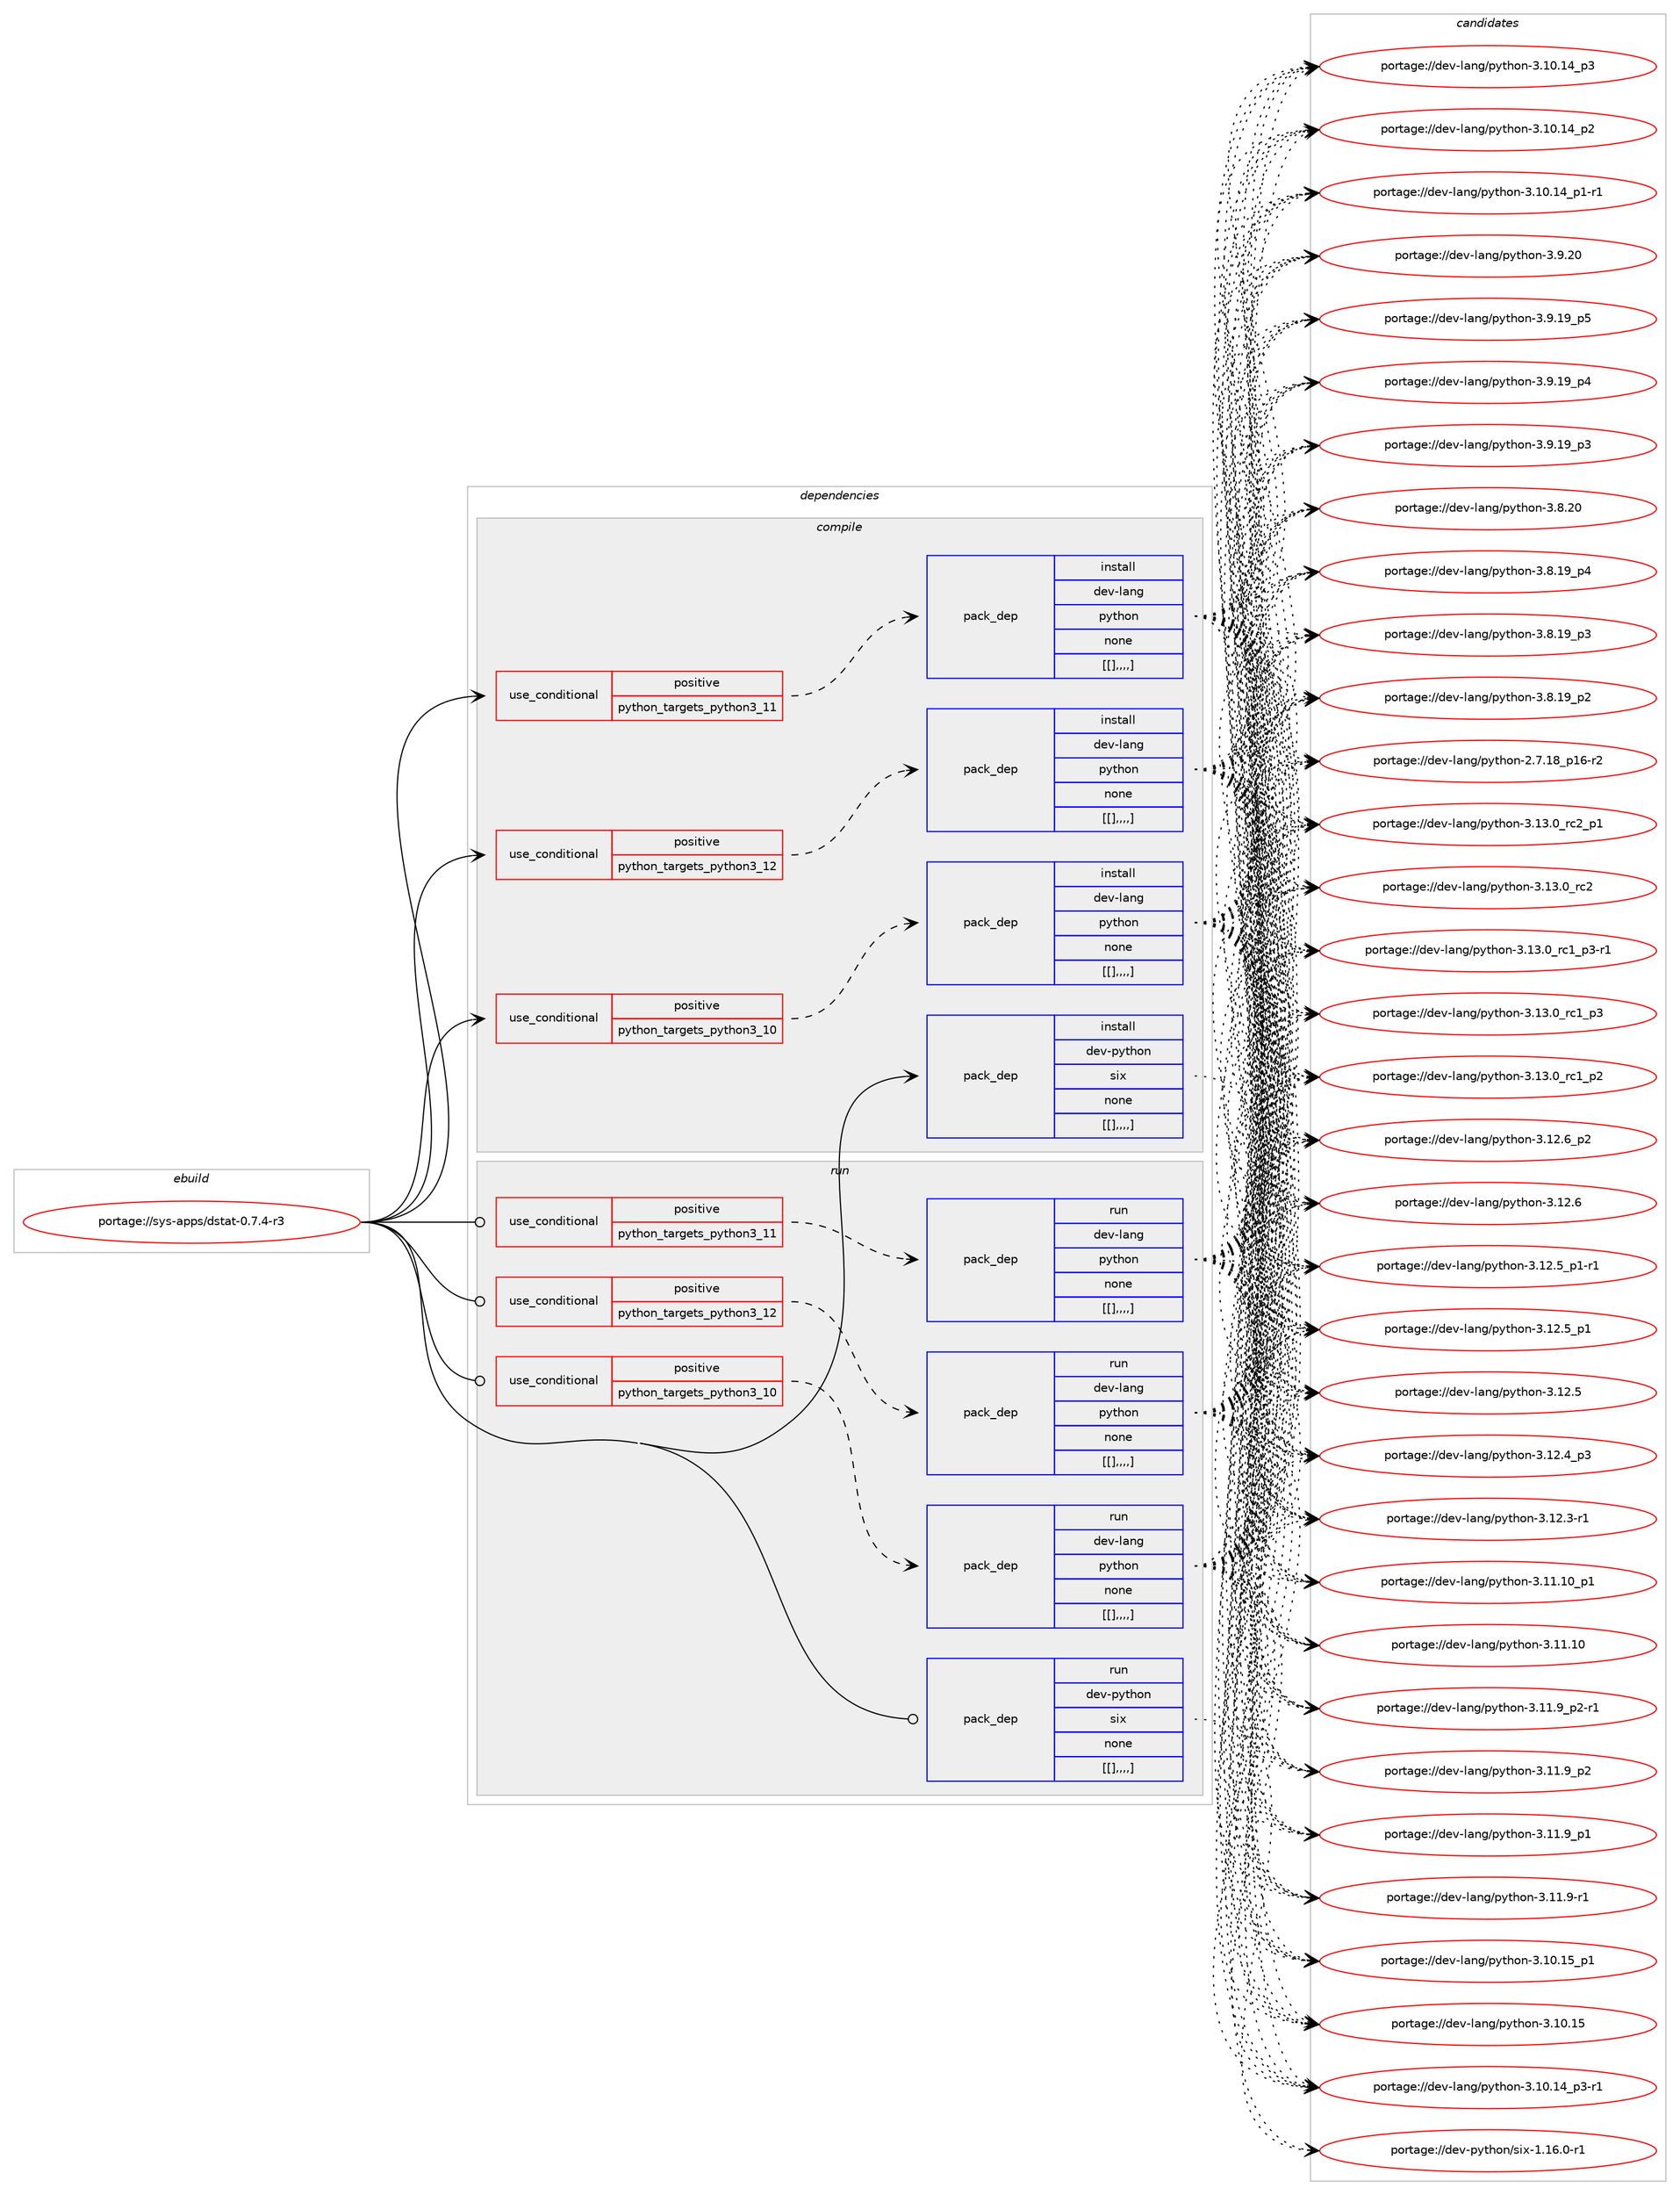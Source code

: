 digraph prolog {

# *************
# Graph options
# *************

newrank=true;
concentrate=true;
compound=true;
graph [rankdir=LR,fontname=Helvetica,fontsize=10,ranksep=1.5];#, ranksep=2.5, nodesep=0.2];
edge  [arrowhead=vee];
node  [fontname=Helvetica,fontsize=10];

# **********
# The ebuild
# **********

subgraph cluster_leftcol {
color=gray;
label=<<i>ebuild</i>>;
id [label="portage://sys-apps/dstat-0.7.4-r3", color=red, width=4, href="../sys-apps/dstat-0.7.4-r3.svg"];
}

# ****************
# The dependencies
# ****************

subgraph cluster_midcol {
color=gray;
label=<<i>dependencies</i>>;
subgraph cluster_compile {
fillcolor="#eeeeee";
style=filled;
label=<<i>compile</i>>;
subgraph cond6325 {
dependency16868 [label=<<TABLE BORDER="0" CELLBORDER="1" CELLSPACING="0" CELLPADDING="4"><TR><TD ROWSPAN="3" CELLPADDING="10">use_conditional</TD></TR><TR><TD>positive</TD></TR><TR><TD>python_targets_python3_10</TD></TR></TABLE>>, shape=none, color=red];
subgraph pack10492 {
dependency16869 [label=<<TABLE BORDER="0" CELLBORDER="1" CELLSPACING="0" CELLPADDING="4" WIDTH="220"><TR><TD ROWSPAN="6" CELLPADDING="30">pack_dep</TD></TR><TR><TD WIDTH="110">install</TD></TR><TR><TD>dev-lang</TD></TR><TR><TD>python</TD></TR><TR><TD>none</TD></TR><TR><TD>[[],,,,]</TD></TR></TABLE>>, shape=none, color=blue];
}
dependency16868:e -> dependency16869:w [weight=20,style="dashed",arrowhead="vee"];
}
id:e -> dependency16868:w [weight=20,style="solid",arrowhead="vee"];
subgraph cond6326 {
dependency16870 [label=<<TABLE BORDER="0" CELLBORDER="1" CELLSPACING="0" CELLPADDING="4"><TR><TD ROWSPAN="3" CELLPADDING="10">use_conditional</TD></TR><TR><TD>positive</TD></TR><TR><TD>python_targets_python3_11</TD></TR></TABLE>>, shape=none, color=red];
subgraph pack10493 {
dependency16871 [label=<<TABLE BORDER="0" CELLBORDER="1" CELLSPACING="0" CELLPADDING="4" WIDTH="220"><TR><TD ROWSPAN="6" CELLPADDING="30">pack_dep</TD></TR><TR><TD WIDTH="110">install</TD></TR><TR><TD>dev-lang</TD></TR><TR><TD>python</TD></TR><TR><TD>none</TD></TR><TR><TD>[[],,,,]</TD></TR></TABLE>>, shape=none, color=blue];
}
dependency16870:e -> dependency16871:w [weight=20,style="dashed",arrowhead="vee"];
}
id:e -> dependency16870:w [weight=20,style="solid",arrowhead="vee"];
subgraph cond6327 {
dependency16872 [label=<<TABLE BORDER="0" CELLBORDER="1" CELLSPACING="0" CELLPADDING="4"><TR><TD ROWSPAN="3" CELLPADDING="10">use_conditional</TD></TR><TR><TD>positive</TD></TR><TR><TD>python_targets_python3_12</TD></TR></TABLE>>, shape=none, color=red];
subgraph pack10494 {
dependency16873 [label=<<TABLE BORDER="0" CELLBORDER="1" CELLSPACING="0" CELLPADDING="4" WIDTH="220"><TR><TD ROWSPAN="6" CELLPADDING="30">pack_dep</TD></TR><TR><TD WIDTH="110">install</TD></TR><TR><TD>dev-lang</TD></TR><TR><TD>python</TD></TR><TR><TD>none</TD></TR><TR><TD>[[],,,,]</TD></TR></TABLE>>, shape=none, color=blue];
}
dependency16872:e -> dependency16873:w [weight=20,style="dashed",arrowhead="vee"];
}
id:e -> dependency16872:w [weight=20,style="solid",arrowhead="vee"];
subgraph pack10495 {
dependency16874 [label=<<TABLE BORDER="0" CELLBORDER="1" CELLSPACING="0" CELLPADDING="4" WIDTH="220"><TR><TD ROWSPAN="6" CELLPADDING="30">pack_dep</TD></TR><TR><TD WIDTH="110">install</TD></TR><TR><TD>dev-python</TD></TR><TR><TD>six</TD></TR><TR><TD>none</TD></TR><TR><TD>[[],,,,]</TD></TR></TABLE>>, shape=none, color=blue];
}
id:e -> dependency16874:w [weight=20,style="solid",arrowhead="vee"];
}
subgraph cluster_compileandrun {
fillcolor="#eeeeee";
style=filled;
label=<<i>compile and run</i>>;
}
subgraph cluster_run {
fillcolor="#eeeeee";
style=filled;
label=<<i>run</i>>;
subgraph cond6328 {
dependency16875 [label=<<TABLE BORDER="0" CELLBORDER="1" CELLSPACING="0" CELLPADDING="4"><TR><TD ROWSPAN="3" CELLPADDING="10">use_conditional</TD></TR><TR><TD>positive</TD></TR><TR><TD>python_targets_python3_10</TD></TR></TABLE>>, shape=none, color=red];
subgraph pack10496 {
dependency16876 [label=<<TABLE BORDER="0" CELLBORDER="1" CELLSPACING="0" CELLPADDING="4" WIDTH="220"><TR><TD ROWSPAN="6" CELLPADDING="30">pack_dep</TD></TR><TR><TD WIDTH="110">run</TD></TR><TR><TD>dev-lang</TD></TR><TR><TD>python</TD></TR><TR><TD>none</TD></TR><TR><TD>[[],,,,]</TD></TR></TABLE>>, shape=none, color=blue];
}
dependency16875:e -> dependency16876:w [weight=20,style="dashed",arrowhead="vee"];
}
id:e -> dependency16875:w [weight=20,style="solid",arrowhead="odot"];
subgraph cond6329 {
dependency16877 [label=<<TABLE BORDER="0" CELLBORDER="1" CELLSPACING="0" CELLPADDING="4"><TR><TD ROWSPAN="3" CELLPADDING="10">use_conditional</TD></TR><TR><TD>positive</TD></TR><TR><TD>python_targets_python3_11</TD></TR></TABLE>>, shape=none, color=red];
subgraph pack10497 {
dependency16878 [label=<<TABLE BORDER="0" CELLBORDER="1" CELLSPACING="0" CELLPADDING="4" WIDTH="220"><TR><TD ROWSPAN="6" CELLPADDING="30">pack_dep</TD></TR><TR><TD WIDTH="110">run</TD></TR><TR><TD>dev-lang</TD></TR><TR><TD>python</TD></TR><TR><TD>none</TD></TR><TR><TD>[[],,,,]</TD></TR></TABLE>>, shape=none, color=blue];
}
dependency16877:e -> dependency16878:w [weight=20,style="dashed",arrowhead="vee"];
}
id:e -> dependency16877:w [weight=20,style="solid",arrowhead="odot"];
subgraph cond6330 {
dependency16879 [label=<<TABLE BORDER="0" CELLBORDER="1" CELLSPACING="0" CELLPADDING="4"><TR><TD ROWSPAN="3" CELLPADDING="10">use_conditional</TD></TR><TR><TD>positive</TD></TR><TR><TD>python_targets_python3_12</TD></TR></TABLE>>, shape=none, color=red];
subgraph pack10498 {
dependency16880 [label=<<TABLE BORDER="0" CELLBORDER="1" CELLSPACING="0" CELLPADDING="4" WIDTH="220"><TR><TD ROWSPAN="6" CELLPADDING="30">pack_dep</TD></TR><TR><TD WIDTH="110">run</TD></TR><TR><TD>dev-lang</TD></TR><TR><TD>python</TD></TR><TR><TD>none</TD></TR><TR><TD>[[],,,,]</TD></TR></TABLE>>, shape=none, color=blue];
}
dependency16879:e -> dependency16880:w [weight=20,style="dashed",arrowhead="vee"];
}
id:e -> dependency16879:w [weight=20,style="solid",arrowhead="odot"];
subgraph pack10499 {
dependency16881 [label=<<TABLE BORDER="0" CELLBORDER="1" CELLSPACING="0" CELLPADDING="4" WIDTH="220"><TR><TD ROWSPAN="6" CELLPADDING="30">pack_dep</TD></TR><TR><TD WIDTH="110">run</TD></TR><TR><TD>dev-python</TD></TR><TR><TD>six</TD></TR><TR><TD>none</TD></TR><TR><TD>[[],,,,]</TD></TR></TABLE>>, shape=none, color=blue];
}
id:e -> dependency16881:w [weight=20,style="solid",arrowhead="odot"];
}
}

# **************
# The candidates
# **************

subgraph cluster_choices {
rank=same;
color=gray;
label=<<i>candidates</i>>;

subgraph choice10492 {
color=black;
nodesep=1;
choice100101118451089711010347112121116104111110455146495146489511499509511249 [label="portage://dev-lang/python-3.13.0_rc2_p1", color=red, width=4,href="../dev-lang/python-3.13.0_rc2_p1.svg"];
choice10010111845108971101034711212111610411111045514649514648951149950 [label="portage://dev-lang/python-3.13.0_rc2", color=red, width=4,href="../dev-lang/python-3.13.0_rc2.svg"];
choice1001011184510897110103471121211161041111104551464951464895114994995112514511449 [label="portage://dev-lang/python-3.13.0_rc1_p3-r1", color=red, width=4,href="../dev-lang/python-3.13.0_rc1_p3-r1.svg"];
choice100101118451089711010347112121116104111110455146495146489511499499511251 [label="portage://dev-lang/python-3.13.0_rc1_p3", color=red, width=4,href="../dev-lang/python-3.13.0_rc1_p3.svg"];
choice100101118451089711010347112121116104111110455146495146489511499499511250 [label="portage://dev-lang/python-3.13.0_rc1_p2", color=red, width=4,href="../dev-lang/python-3.13.0_rc1_p2.svg"];
choice100101118451089711010347112121116104111110455146495046549511250 [label="portage://dev-lang/python-3.12.6_p2", color=red, width=4,href="../dev-lang/python-3.12.6_p2.svg"];
choice10010111845108971101034711212111610411111045514649504654 [label="portage://dev-lang/python-3.12.6", color=red, width=4,href="../dev-lang/python-3.12.6.svg"];
choice1001011184510897110103471121211161041111104551464950465395112494511449 [label="portage://dev-lang/python-3.12.5_p1-r1", color=red, width=4,href="../dev-lang/python-3.12.5_p1-r1.svg"];
choice100101118451089711010347112121116104111110455146495046539511249 [label="portage://dev-lang/python-3.12.5_p1", color=red, width=4,href="../dev-lang/python-3.12.5_p1.svg"];
choice10010111845108971101034711212111610411111045514649504653 [label="portage://dev-lang/python-3.12.5", color=red, width=4,href="../dev-lang/python-3.12.5.svg"];
choice100101118451089711010347112121116104111110455146495046529511251 [label="portage://dev-lang/python-3.12.4_p3", color=red, width=4,href="../dev-lang/python-3.12.4_p3.svg"];
choice100101118451089711010347112121116104111110455146495046514511449 [label="portage://dev-lang/python-3.12.3-r1", color=red, width=4,href="../dev-lang/python-3.12.3-r1.svg"];
choice10010111845108971101034711212111610411111045514649494649489511249 [label="portage://dev-lang/python-3.11.10_p1", color=red, width=4,href="../dev-lang/python-3.11.10_p1.svg"];
choice1001011184510897110103471121211161041111104551464949464948 [label="portage://dev-lang/python-3.11.10", color=red, width=4,href="../dev-lang/python-3.11.10.svg"];
choice1001011184510897110103471121211161041111104551464949465795112504511449 [label="portage://dev-lang/python-3.11.9_p2-r1", color=red, width=4,href="../dev-lang/python-3.11.9_p2-r1.svg"];
choice100101118451089711010347112121116104111110455146494946579511250 [label="portage://dev-lang/python-3.11.9_p2", color=red, width=4,href="../dev-lang/python-3.11.9_p2.svg"];
choice100101118451089711010347112121116104111110455146494946579511249 [label="portage://dev-lang/python-3.11.9_p1", color=red, width=4,href="../dev-lang/python-3.11.9_p1.svg"];
choice100101118451089711010347112121116104111110455146494946574511449 [label="portage://dev-lang/python-3.11.9-r1", color=red, width=4,href="../dev-lang/python-3.11.9-r1.svg"];
choice10010111845108971101034711212111610411111045514649484649539511249 [label="portage://dev-lang/python-3.10.15_p1", color=red, width=4,href="../dev-lang/python-3.10.15_p1.svg"];
choice1001011184510897110103471121211161041111104551464948464953 [label="portage://dev-lang/python-3.10.15", color=red, width=4,href="../dev-lang/python-3.10.15.svg"];
choice100101118451089711010347112121116104111110455146494846495295112514511449 [label="portage://dev-lang/python-3.10.14_p3-r1", color=red, width=4,href="../dev-lang/python-3.10.14_p3-r1.svg"];
choice10010111845108971101034711212111610411111045514649484649529511251 [label="portage://dev-lang/python-3.10.14_p3", color=red, width=4,href="../dev-lang/python-3.10.14_p3.svg"];
choice10010111845108971101034711212111610411111045514649484649529511250 [label="portage://dev-lang/python-3.10.14_p2", color=red, width=4,href="../dev-lang/python-3.10.14_p2.svg"];
choice100101118451089711010347112121116104111110455146494846495295112494511449 [label="portage://dev-lang/python-3.10.14_p1-r1", color=red, width=4,href="../dev-lang/python-3.10.14_p1-r1.svg"];
choice10010111845108971101034711212111610411111045514657465048 [label="portage://dev-lang/python-3.9.20", color=red, width=4,href="../dev-lang/python-3.9.20.svg"];
choice100101118451089711010347112121116104111110455146574649579511253 [label="portage://dev-lang/python-3.9.19_p5", color=red, width=4,href="../dev-lang/python-3.9.19_p5.svg"];
choice100101118451089711010347112121116104111110455146574649579511252 [label="portage://dev-lang/python-3.9.19_p4", color=red, width=4,href="../dev-lang/python-3.9.19_p4.svg"];
choice100101118451089711010347112121116104111110455146574649579511251 [label="portage://dev-lang/python-3.9.19_p3", color=red, width=4,href="../dev-lang/python-3.9.19_p3.svg"];
choice10010111845108971101034711212111610411111045514656465048 [label="portage://dev-lang/python-3.8.20", color=red, width=4,href="../dev-lang/python-3.8.20.svg"];
choice100101118451089711010347112121116104111110455146564649579511252 [label="portage://dev-lang/python-3.8.19_p4", color=red, width=4,href="../dev-lang/python-3.8.19_p4.svg"];
choice100101118451089711010347112121116104111110455146564649579511251 [label="portage://dev-lang/python-3.8.19_p3", color=red, width=4,href="../dev-lang/python-3.8.19_p3.svg"];
choice100101118451089711010347112121116104111110455146564649579511250 [label="portage://dev-lang/python-3.8.19_p2", color=red, width=4,href="../dev-lang/python-3.8.19_p2.svg"];
choice100101118451089711010347112121116104111110455046554649569511249544511450 [label="portage://dev-lang/python-2.7.18_p16-r2", color=red, width=4,href="../dev-lang/python-2.7.18_p16-r2.svg"];
dependency16869:e -> choice100101118451089711010347112121116104111110455146495146489511499509511249:w [style=dotted,weight="100"];
dependency16869:e -> choice10010111845108971101034711212111610411111045514649514648951149950:w [style=dotted,weight="100"];
dependency16869:e -> choice1001011184510897110103471121211161041111104551464951464895114994995112514511449:w [style=dotted,weight="100"];
dependency16869:e -> choice100101118451089711010347112121116104111110455146495146489511499499511251:w [style=dotted,weight="100"];
dependency16869:e -> choice100101118451089711010347112121116104111110455146495146489511499499511250:w [style=dotted,weight="100"];
dependency16869:e -> choice100101118451089711010347112121116104111110455146495046549511250:w [style=dotted,weight="100"];
dependency16869:e -> choice10010111845108971101034711212111610411111045514649504654:w [style=dotted,weight="100"];
dependency16869:e -> choice1001011184510897110103471121211161041111104551464950465395112494511449:w [style=dotted,weight="100"];
dependency16869:e -> choice100101118451089711010347112121116104111110455146495046539511249:w [style=dotted,weight="100"];
dependency16869:e -> choice10010111845108971101034711212111610411111045514649504653:w [style=dotted,weight="100"];
dependency16869:e -> choice100101118451089711010347112121116104111110455146495046529511251:w [style=dotted,weight="100"];
dependency16869:e -> choice100101118451089711010347112121116104111110455146495046514511449:w [style=dotted,weight="100"];
dependency16869:e -> choice10010111845108971101034711212111610411111045514649494649489511249:w [style=dotted,weight="100"];
dependency16869:e -> choice1001011184510897110103471121211161041111104551464949464948:w [style=dotted,weight="100"];
dependency16869:e -> choice1001011184510897110103471121211161041111104551464949465795112504511449:w [style=dotted,weight="100"];
dependency16869:e -> choice100101118451089711010347112121116104111110455146494946579511250:w [style=dotted,weight="100"];
dependency16869:e -> choice100101118451089711010347112121116104111110455146494946579511249:w [style=dotted,weight="100"];
dependency16869:e -> choice100101118451089711010347112121116104111110455146494946574511449:w [style=dotted,weight="100"];
dependency16869:e -> choice10010111845108971101034711212111610411111045514649484649539511249:w [style=dotted,weight="100"];
dependency16869:e -> choice1001011184510897110103471121211161041111104551464948464953:w [style=dotted,weight="100"];
dependency16869:e -> choice100101118451089711010347112121116104111110455146494846495295112514511449:w [style=dotted,weight="100"];
dependency16869:e -> choice10010111845108971101034711212111610411111045514649484649529511251:w [style=dotted,weight="100"];
dependency16869:e -> choice10010111845108971101034711212111610411111045514649484649529511250:w [style=dotted,weight="100"];
dependency16869:e -> choice100101118451089711010347112121116104111110455146494846495295112494511449:w [style=dotted,weight="100"];
dependency16869:e -> choice10010111845108971101034711212111610411111045514657465048:w [style=dotted,weight="100"];
dependency16869:e -> choice100101118451089711010347112121116104111110455146574649579511253:w [style=dotted,weight="100"];
dependency16869:e -> choice100101118451089711010347112121116104111110455146574649579511252:w [style=dotted,weight="100"];
dependency16869:e -> choice100101118451089711010347112121116104111110455146574649579511251:w [style=dotted,weight="100"];
dependency16869:e -> choice10010111845108971101034711212111610411111045514656465048:w [style=dotted,weight="100"];
dependency16869:e -> choice100101118451089711010347112121116104111110455146564649579511252:w [style=dotted,weight="100"];
dependency16869:e -> choice100101118451089711010347112121116104111110455146564649579511251:w [style=dotted,weight="100"];
dependency16869:e -> choice100101118451089711010347112121116104111110455146564649579511250:w [style=dotted,weight="100"];
dependency16869:e -> choice100101118451089711010347112121116104111110455046554649569511249544511450:w [style=dotted,weight="100"];
}
subgraph choice10493 {
color=black;
nodesep=1;
choice100101118451089711010347112121116104111110455146495146489511499509511249 [label="portage://dev-lang/python-3.13.0_rc2_p1", color=red, width=4,href="../dev-lang/python-3.13.0_rc2_p1.svg"];
choice10010111845108971101034711212111610411111045514649514648951149950 [label="portage://dev-lang/python-3.13.0_rc2", color=red, width=4,href="../dev-lang/python-3.13.0_rc2.svg"];
choice1001011184510897110103471121211161041111104551464951464895114994995112514511449 [label="portage://dev-lang/python-3.13.0_rc1_p3-r1", color=red, width=4,href="../dev-lang/python-3.13.0_rc1_p3-r1.svg"];
choice100101118451089711010347112121116104111110455146495146489511499499511251 [label="portage://dev-lang/python-3.13.0_rc1_p3", color=red, width=4,href="../dev-lang/python-3.13.0_rc1_p3.svg"];
choice100101118451089711010347112121116104111110455146495146489511499499511250 [label="portage://dev-lang/python-3.13.0_rc1_p2", color=red, width=4,href="../dev-lang/python-3.13.0_rc1_p2.svg"];
choice100101118451089711010347112121116104111110455146495046549511250 [label="portage://dev-lang/python-3.12.6_p2", color=red, width=4,href="../dev-lang/python-3.12.6_p2.svg"];
choice10010111845108971101034711212111610411111045514649504654 [label="portage://dev-lang/python-3.12.6", color=red, width=4,href="../dev-lang/python-3.12.6.svg"];
choice1001011184510897110103471121211161041111104551464950465395112494511449 [label="portage://dev-lang/python-3.12.5_p1-r1", color=red, width=4,href="../dev-lang/python-3.12.5_p1-r1.svg"];
choice100101118451089711010347112121116104111110455146495046539511249 [label="portage://dev-lang/python-3.12.5_p1", color=red, width=4,href="../dev-lang/python-3.12.5_p1.svg"];
choice10010111845108971101034711212111610411111045514649504653 [label="portage://dev-lang/python-3.12.5", color=red, width=4,href="../dev-lang/python-3.12.5.svg"];
choice100101118451089711010347112121116104111110455146495046529511251 [label="portage://dev-lang/python-3.12.4_p3", color=red, width=4,href="../dev-lang/python-3.12.4_p3.svg"];
choice100101118451089711010347112121116104111110455146495046514511449 [label="portage://dev-lang/python-3.12.3-r1", color=red, width=4,href="../dev-lang/python-3.12.3-r1.svg"];
choice10010111845108971101034711212111610411111045514649494649489511249 [label="portage://dev-lang/python-3.11.10_p1", color=red, width=4,href="../dev-lang/python-3.11.10_p1.svg"];
choice1001011184510897110103471121211161041111104551464949464948 [label="portage://dev-lang/python-3.11.10", color=red, width=4,href="../dev-lang/python-3.11.10.svg"];
choice1001011184510897110103471121211161041111104551464949465795112504511449 [label="portage://dev-lang/python-3.11.9_p2-r1", color=red, width=4,href="../dev-lang/python-3.11.9_p2-r1.svg"];
choice100101118451089711010347112121116104111110455146494946579511250 [label="portage://dev-lang/python-3.11.9_p2", color=red, width=4,href="../dev-lang/python-3.11.9_p2.svg"];
choice100101118451089711010347112121116104111110455146494946579511249 [label="portage://dev-lang/python-3.11.9_p1", color=red, width=4,href="../dev-lang/python-3.11.9_p1.svg"];
choice100101118451089711010347112121116104111110455146494946574511449 [label="portage://dev-lang/python-3.11.9-r1", color=red, width=4,href="../dev-lang/python-3.11.9-r1.svg"];
choice10010111845108971101034711212111610411111045514649484649539511249 [label="portage://dev-lang/python-3.10.15_p1", color=red, width=4,href="../dev-lang/python-3.10.15_p1.svg"];
choice1001011184510897110103471121211161041111104551464948464953 [label="portage://dev-lang/python-3.10.15", color=red, width=4,href="../dev-lang/python-3.10.15.svg"];
choice100101118451089711010347112121116104111110455146494846495295112514511449 [label="portage://dev-lang/python-3.10.14_p3-r1", color=red, width=4,href="../dev-lang/python-3.10.14_p3-r1.svg"];
choice10010111845108971101034711212111610411111045514649484649529511251 [label="portage://dev-lang/python-3.10.14_p3", color=red, width=4,href="../dev-lang/python-3.10.14_p3.svg"];
choice10010111845108971101034711212111610411111045514649484649529511250 [label="portage://dev-lang/python-3.10.14_p2", color=red, width=4,href="../dev-lang/python-3.10.14_p2.svg"];
choice100101118451089711010347112121116104111110455146494846495295112494511449 [label="portage://dev-lang/python-3.10.14_p1-r1", color=red, width=4,href="../dev-lang/python-3.10.14_p1-r1.svg"];
choice10010111845108971101034711212111610411111045514657465048 [label="portage://dev-lang/python-3.9.20", color=red, width=4,href="../dev-lang/python-3.9.20.svg"];
choice100101118451089711010347112121116104111110455146574649579511253 [label="portage://dev-lang/python-3.9.19_p5", color=red, width=4,href="../dev-lang/python-3.9.19_p5.svg"];
choice100101118451089711010347112121116104111110455146574649579511252 [label="portage://dev-lang/python-3.9.19_p4", color=red, width=4,href="../dev-lang/python-3.9.19_p4.svg"];
choice100101118451089711010347112121116104111110455146574649579511251 [label="portage://dev-lang/python-3.9.19_p3", color=red, width=4,href="../dev-lang/python-3.9.19_p3.svg"];
choice10010111845108971101034711212111610411111045514656465048 [label="portage://dev-lang/python-3.8.20", color=red, width=4,href="../dev-lang/python-3.8.20.svg"];
choice100101118451089711010347112121116104111110455146564649579511252 [label="portage://dev-lang/python-3.8.19_p4", color=red, width=4,href="../dev-lang/python-3.8.19_p4.svg"];
choice100101118451089711010347112121116104111110455146564649579511251 [label="portage://dev-lang/python-3.8.19_p3", color=red, width=4,href="../dev-lang/python-3.8.19_p3.svg"];
choice100101118451089711010347112121116104111110455146564649579511250 [label="portage://dev-lang/python-3.8.19_p2", color=red, width=4,href="../dev-lang/python-3.8.19_p2.svg"];
choice100101118451089711010347112121116104111110455046554649569511249544511450 [label="portage://dev-lang/python-2.7.18_p16-r2", color=red, width=4,href="../dev-lang/python-2.7.18_p16-r2.svg"];
dependency16871:e -> choice100101118451089711010347112121116104111110455146495146489511499509511249:w [style=dotted,weight="100"];
dependency16871:e -> choice10010111845108971101034711212111610411111045514649514648951149950:w [style=dotted,weight="100"];
dependency16871:e -> choice1001011184510897110103471121211161041111104551464951464895114994995112514511449:w [style=dotted,weight="100"];
dependency16871:e -> choice100101118451089711010347112121116104111110455146495146489511499499511251:w [style=dotted,weight="100"];
dependency16871:e -> choice100101118451089711010347112121116104111110455146495146489511499499511250:w [style=dotted,weight="100"];
dependency16871:e -> choice100101118451089711010347112121116104111110455146495046549511250:w [style=dotted,weight="100"];
dependency16871:e -> choice10010111845108971101034711212111610411111045514649504654:w [style=dotted,weight="100"];
dependency16871:e -> choice1001011184510897110103471121211161041111104551464950465395112494511449:w [style=dotted,weight="100"];
dependency16871:e -> choice100101118451089711010347112121116104111110455146495046539511249:w [style=dotted,weight="100"];
dependency16871:e -> choice10010111845108971101034711212111610411111045514649504653:w [style=dotted,weight="100"];
dependency16871:e -> choice100101118451089711010347112121116104111110455146495046529511251:w [style=dotted,weight="100"];
dependency16871:e -> choice100101118451089711010347112121116104111110455146495046514511449:w [style=dotted,weight="100"];
dependency16871:e -> choice10010111845108971101034711212111610411111045514649494649489511249:w [style=dotted,weight="100"];
dependency16871:e -> choice1001011184510897110103471121211161041111104551464949464948:w [style=dotted,weight="100"];
dependency16871:e -> choice1001011184510897110103471121211161041111104551464949465795112504511449:w [style=dotted,weight="100"];
dependency16871:e -> choice100101118451089711010347112121116104111110455146494946579511250:w [style=dotted,weight="100"];
dependency16871:e -> choice100101118451089711010347112121116104111110455146494946579511249:w [style=dotted,weight="100"];
dependency16871:e -> choice100101118451089711010347112121116104111110455146494946574511449:w [style=dotted,weight="100"];
dependency16871:e -> choice10010111845108971101034711212111610411111045514649484649539511249:w [style=dotted,weight="100"];
dependency16871:e -> choice1001011184510897110103471121211161041111104551464948464953:w [style=dotted,weight="100"];
dependency16871:e -> choice100101118451089711010347112121116104111110455146494846495295112514511449:w [style=dotted,weight="100"];
dependency16871:e -> choice10010111845108971101034711212111610411111045514649484649529511251:w [style=dotted,weight="100"];
dependency16871:e -> choice10010111845108971101034711212111610411111045514649484649529511250:w [style=dotted,weight="100"];
dependency16871:e -> choice100101118451089711010347112121116104111110455146494846495295112494511449:w [style=dotted,weight="100"];
dependency16871:e -> choice10010111845108971101034711212111610411111045514657465048:w [style=dotted,weight="100"];
dependency16871:e -> choice100101118451089711010347112121116104111110455146574649579511253:w [style=dotted,weight="100"];
dependency16871:e -> choice100101118451089711010347112121116104111110455146574649579511252:w [style=dotted,weight="100"];
dependency16871:e -> choice100101118451089711010347112121116104111110455146574649579511251:w [style=dotted,weight="100"];
dependency16871:e -> choice10010111845108971101034711212111610411111045514656465048:w [style=dotted,weight="100"];
dependency16871:e -> choice100101118451089711010347112121116104111110455146564649579511252:w [style=dotted,weight="100"];
dependency16871:e -> choice100101118451089711010347112121116104111110455146564649579511251:w [style=dotted,weight="100"];
dependency16871:e -> choice100101118451089711010347112121116104111110455146564649579511250:w [style=dotted,weight="100"];
dependency16871:e -> choice100101118451089711010347112121116104111110455046554649569511249544511450:w [style=dotted,weight="100"];
}
subgraph choice10494 {
color=black;
nodesep=1;
choice100101118451089711010347112121116104111110455146495146489511499509511249 [label="portage://dev-lang/python-3.13.0_rc2_p1", color=red, width=4,href="../dev-lang/python-3.13.0_rc2_p1.svg"];
choice10010111845108971101034711212111610411111045514649514648951149950 [label="portage://dev-lang/python-3.13.0_rc2", color=red, width=4,href="../dev-lang/python-3.13.0_rc2.svg"];
choice1001011184510897110103471121211161041111104551464951464895114994995112514511449 [label="portage://dev-lang/python-3.13.0_rc1_p3-r1", color=red, width=4,href="../dev-lang/python-3.13.0_rc1_p3-r1.svg"];
choice100101118451089711010347112121116104111110455146495146489511499499511251 [label="portage://dev-lang/python-3.13.0_rc1_p3", color=red, width=4,href="../dev-lang/python-3.13.0_rc1_p3.svg"];
choice100101118451089711010347112121116104111110455146495146489511499499511250 [label="portage://dev-lang/python-3.13.0_rc1_p2", color=red, width=4,href="../dev-lang/python-3.13.0_rc1_p2.svg"];
choice100101118451089711010347112121116104111110455146495046549511250 [label="portage://dev-lang/python-3.12.6_p2", color=red, width=4,href="../dev-lang/python-3.12.6_p2.svg"];
choice10010111845108971101034711212111610411111045514649504654 [label="portage://dev-lang/python-3.12.6", color=red, width=4,href="../dev-lang/python-3.12.6.svg"];
choice1001011184510897110103471121211161041111104551464950465395112494511449 [label="portage://dev-lang/python-3.12.5_p1-r1", color=red, width=4,href="../dev-lang/python-3.12.5_p1-r1.svg"];
choice100101118451089711010347112121116104111110455146495046539511249 [label="portage://dev-lang/python-3.12.5_p1", color=red, width=4,href="../dev-lang/python-3.12.5_p1.svg"];
choice10010111845108971101034711212111610411111045514649504653 [label="portage://dev-lang/python-3.12.5", color=red, width=4,href="../dev-lang/python-3.12.5.svg"];
choice100101118451089711010347112121116104111110455146495046529511251 [label="portage://dev-lang/python-3.12.4_p3", color=red, width=4,href="../dev-lang/python-3.12.4_p3.svg"];
choice100101118451089711010347112121116104111110455146495046514511449 [label="portage://dev-lang/python-3.12.3-r1", color=red, width=4,href="../dev-lang/python-3.12.3-r1.svg"];
choice10010111845108971101034711212111610411111045514649494649489511249 [label="portage://dev-lang/python-3.11.10_p1", color=red, width=4,href="../dev-lang/python-3.11.10_p1.svg"];
choice1001011184510897110103471121211161041111104551464949464948 [label="portage://dev-lang/python-3.11.10", color=red, width=4,href="../dev-lang/python-3.11.10.svg"];
choice1001011184510897110103471121211161041111104551464949465795112504511449 [label="portage://dev-lang/python-3.11.9_p2-r1", color=red, width=4,href="../dev-lang/python-3.11.9_p2-r1.svg"];
choice100101118451089711010347112121116104111110455146494946579511250 [label="portage://dev-lang/python-3.11.9_p2", color=red, width=4,href="../dev-lang/python-3.11.9_p2.svg"];
choice100101118451089711010347112121116104111110455146494946579511249 [label="portage://dev-lang/python-3.11.9_p1", color=red, width=4,href="../dev-lang/python-3.11.9_p1.svg"];
choice100101118451089711010347112121116104111110455146494946574511449 [label="portage://dev-lang/python-3.11.9-r1", color=red, width=4,href="../dev-lang/python-3.11.9-r1.svg"];
choice10010111845108971101034711212111610411111045514649484649539511249 [label="portage://dev-lang/python-3.10.15_p1", color=red, width=4,href="../dev-lang/python-3.10.15_p1.svg"];
choice1001011184510897110103471121211161041111104551464948464953 [label="portage://dev-lang/python-3.10.15", color=red, width=4,href="../dev-lang/python-3.10.15.svg"];
choice100101118451089711010347112121116104111110455146494846495295112514511449 [label="portage://dev-lang/python-3.10.14_p3-r1", color=red, width=4,href="../dev-lang/python-3.10.14_p3-r1.svg"];
choice10010111845108971101034711212111610411111045514649484649529511251 [label="portage://dev-lang/python-3.10.14_p3", color=red, width=4,href="../dev-lang/python-3.10.14_p3.svg"];
choice10010111845108971101034711212111610411111045514649484649529511250 [label="portage://dev-lang/python-3.10.14_p2", color=red, width=4,href="../dev-lang/python-3.10.14_p2.svg"];
choice100101118451089711010347112121116104111110455146494846495295112494511449 [label="portage://dev-lang/python-3.10.14_p1-r1", color=red, width=4,href="../dev-lang/python-3.10.14_p1-r1.svg"];
choice10010111845108971101034711212111610411111045514657465048 [label="portage://dev-lang/python-3.9.20", color=red, width=4,href="../dev-lang/python-3.9.20.svg"];
choice100101118451089711010347112121116104111110455146574649579511253 [label="portage://dev-lang/python-3.9.19_p5", color=red, width=4,href="../dev-lang/python-3.9.19_p5.svg"];
choice100101118451089711010347112121116104111110455146574649579511252 [label="portage://dev-lang/python-3.9.19_p4", color=red, width=4,href="../dev-lang/python-3.9.19_p4.svg"];
choice100101118451089711010347112121116104111110455146574649579511251 [label="portage://dev-lang/python-3.9.19_p3", color=red, width=4,href="../dev-lang/python-3.9.19_p3.svg"];
choice10010111845108971101034711212111610411111045514656465048 [label="portage://dev-lang/python-3.8.20", color=red, width=4,href="../dev-lang/python-3.8.20.svg"];
choice100101118451089711010347112121116104111110455146564649579511252 [label="portage://dev-lang/python-3.8.19_p4", color=red, width=4,href="../dev-lang/python-3.8.19_p4.svg"];
choice100101118451089711010347112121116104111110455146564649579511251 [label="portage://dev-lang/python-3.8.19_p3", color=red, width=4,href="../dev-lang/python-3.8.19_p3.svg"];
choice100101118451089711010347112121116104111110455146564649579511250 [label="portage://dev-lang/python-3.8.19_p2", color=red, width=4,href="../dev-lang/python-3.8.19_p2.svg"];
choice100101118451089711010347112121116104111110455046554649569511249544511450 [label="portage://dev-lang/python-2.7.18_p16-r2", color=red, width=4,href="../dev-lang/python-2.7.18_p16-r2.svg"];
dependency16873:e -> choice100101118451089711010347112121116104111110455146495146489511499509511249:w [style=dotted,weight="100"];
dependency16873:e -> choice10010111845108971101034711212111610411111045514649514648951149950:w [style=dotted,weight="100"];
dependency16873:e -> choice1001011184510897110103471121211161041111104551464951464895114994995112514511449:w [style=dotted,weight="100"];
dependency16873:e -> choice100101118451089711010347112121116104111110455146495146489511499499511251:w [style=dotted,weight="100"];
dependency16873:e -> choice100101118451089711010347112121116104111110455146495146489511499499511250:w [style=dotted,weight="100"];
dependency16873:e -> choice100101118451089711010347112121116104111110455146495046549511250:w [style=dotted,weight="100"];
dependency16873:e -> choice10010111845108971101034711212111610411111045514649504654:w [style=dotted,weight="100"];
dependency16873:e -> choice1001011184510897110103471121211161041111104551464950465395112494511449:w [style=dotted,weight="100"];
dependency16873:e -> choice100101118451089711010347112121116104111110455146495046539511249:w [style=dotted,weight="100"];
dependency16873:e -> choice10010111845108971101034711212111610411111045514649504653:w [style=dotted,weight="100"];
dependency16873:e -> choice100101118451089711010347112121116104111110455146495046529511251:w [style=dotted,weight="100"];
dependency16873:e -> choice100101118451089711010347112121116104111110455146495046514511449:w [style=dotted,weight="100"];
dependency16873:e -> choice10010111845108971101034711212111610411111045514649494649489511249:w [style=dotted,weight="100"];
dependency16873:e -> choice1001011184510897110103471121211161041111104551464949464948:w [style=dotted,weight="100"];
dependency16873:e -> choice1001011184510897110103471121211161041111104551464949465795112504511449:w [style=dotted,weight="100"];
dependency16873:e -> choice100101118451089711010347112121116104111110455146494946579511250:w [style=dotted,weight="100"];
dependency16873:e -> choice100101118451089711010347112121116104111110455146494946579511249:w [style=dotted,weight="100"];
dependency16873:e -> choice100101118451089711010347112121116104111110455146494946574511449:w [style=dotted,weight="100"];
dependency16873:e -> choice10010111845108971101034711212111610411111045514649484649539511249:w [style=dotted,weight="100"];
dependency16873:e -> choice1001011184510897110103471121211161041111104551464948464953:w [style=dotted,weight="100"];
dependency16873:e -> choice100101118451089711010347112121116104111110455146494846495295112514511449:w [style=dotted,weight="100"];
dependency16873:e -> choice10010111845108971101034711212111610411111045514649484649529511251:w [style=dotted,weight="100"];
dependency16873:e -> choice10010111845108971101034711212111610411111045514649484649529511250:w [style=dotted,weight="100"];
dependency16873:e -> choice100101118451089711010347112121116104111110455146494846495295112494511449:w [style=dotted,weight="100"];
dependency16873:e -> choice10010111845108971101034711212111610411111045514657465048:w [style=dotted,weight="100"];
dependency16873:e -> choice100101118451089711010347112121116104111110455146574649579511253:w [style=dotted,weight="100"];
dependency16873:e -> choice100101118451089711010347112121116104111110455146574649579511252:w [style=dotted,weight="100"];
dependency16873:e -> choice100101118451089711010347112121116104111110455146574649579511251:w [style=dotted,weight="100"];
dependency16873:e -> choice10010111845108971101034711212111610411111045514656465048:w [style=dotted,weight="100"];
dependency16873:e -> choice100101118451089711010347112121116104111110455146564649579511252:w [style=dotted,weight="100"];
dependency16873:e -> choice100101118451089711010347112121116104111110455146564649579511251:w [style=dotted,weight="100"];
dependency16873:e -> choice100101118451089711010347112121116104111110455146564649579511250:w [style=dotted,weight="100"];
dependency16873:e -> choice100101118451089711010347112121116104111110455046554649569511249544511450:w [style=dotted,weight="100"];
}
subgraph choice10495 {
color=black;
nodesep=1;
choice1001011184511212111610411111047115105120454946495446484511449 [label="portage://dev-python/six-1.16.0-r1", color=red, width=4,href="../dev-python/six-1.16.0-r1.svg"];
dependency16874:e -> choice1001011184511212111610411111047115105120454946495446484511449:w [style=dotted,weight="100"];
}
subgraph choice10496 {
color=black;
nodesep=1;
choice100101118451089711010347112121116104111110455146495146489511499509511249 [label="portage://dev-lang/python-3.13.0_rc2_p1", color=red, width=4,href="../dev-lang/python-3.13.0_rc2_p1.svg"];
choice10010111845108971101034711212111610411111045514649514648951149950 [label="portage://dev-lang/python-3.13.0_rc2", color=red, width=4,href="../dev-lang/python-3.13.0_rc2.svg"];
choice1001011184510897110103471121211161041111104551464951464895114994995112514511449 [label="portage://dev-lang/python-3.13.0_rc1_p3-r1", color=red, width=4,href="../dev-lang/python-3.13.0_rc1_p3-r1.svg"];
choice100101118451089711010347112121116104111110455146495146489511499499511251 [label="portage://dev-lang/python-3.13.0_rc1_p3", color=red, width=4,href="../dev-lang/python-3.13.0_rc1_p3.svg"];
choice100101118451089711010347112121116104111110455146495146489511499499511250 [label="portage://dev-lang/python-3.13.0_rc1_p2", color=red, width=4,href="../dev-lang/python-3.13.0_rc1_p2.svg"];
choice100101118451089711010347112121116104111110455146495046549511250 [label="portage://dev-lang/python-3.12.6_p2", color=red, width=4,href="../dev-lang/python-3.12.6_p2.svg"];
choice10010111845108971101034711212111610411111045514649504654 [label="portage://dev-lang/python-3.12.6", color=red, width=4,href="../dev-lang/python-3.12.6.svg"];
choice1001011184510897110103471121211161041111104551464950465395112494511449 [label="portage://dev-lang/python-3.12.5_p1-r1", color=red, width=4,href="../dev-lang/python-3.12.5_p1-r1.svg"];
choice100101118451089711010347112121116104111110455146495046539511249 [label="portage://dev-lang/python-3.12.5_p1", color=red, width=4,href="../dev-lang/python-3.12.5_p1.svg"];
choice10010111845108971101034711212111610411111045514649504653 [label="portage://dev-lang/python-3.12.5", color=red, width=4,href="../dev-lang/python-3.12.5.svg"];
choice100101118451089711010347112121116104111110455146495046529511251 [label="portage://dev-lang/python-3.12.4_p3", color=red, width=4,href="../dev-lang/python-3.12.4_p3.svg"];
choice100101118451089711010347112121116104111110455146495046514511449 [label="portage://dev-lang/python-3.12.3-r1", color=red, width=4,href="../dev-lang/python-3.12.3-r1.svg"];
choice10010111845108971101034711212111610411111045514649494649489511249 [label="portage://dev-lang/python-3.11.10_p1", color=red, width=4,href="../dev-lang/python-3.11.10_p1.svg"];
choice1001011184510897110103471121211161041111104551464949464948 [label="portage://dev-lang/python-3.11.10", color=red, width=4,href="../dev-lang/python-3.11.10.svg"];
choice1001011184510897110103471121211161041111104551464949465795112504511449 [label="portage://dev-lang/python-3.11.9_p2-r1", color=red, width=4,href="../dev-lang/python-3.11.9_p2-r1.svg"];
choice100101118451089711010347112121116104111110455146494946579511250 [label="portage://dev-lang/python-3.11.9_p2", color=red, width=4,href="../dev-lang/python-3.11.9_p2.svg"];
choice100101118451089711010347112121116104111110455146494946579511249 [label="portage://dev-lang/python-3.11.9_p1", color=red, width=4,href="../dev-lang/python-3.11.9_p1.svg"];
choice100101118451089711010347112121116104111110455146494946574511449 [label="portage://dev-lang/python-3.11.9-r1", color=red, width=4,href="../dev-lang/python-3.11.9-r1.svg"];
choice10010111845108971101034711212111610411111045514649484649539511249 [label="portage://dev-lang/python-3.10.15_p1", color=red, width=4,href="../dev-lang/python-3.10.15_p1.svg"];
choice1001011184510897110103471121211161041111104551464948464953 [label="portage://dev-lang/python-3.10.15", color=red, width=4,href="../dev-lang/python-3.10.15.svg"];
choice100101118451089711010347112121116104111110455146494846495295112514511449 [label="portage://dev-lang/python-3.10.14_p3-r1", color=red, width=4,href="../dev-lang/python-3.10.14_p3-r1.svg"];
choice10010111845108971101034711212111610411111045514649484649529511251 [label="portage://dev-lang/python-3.10.14_p3", color=red, width=4,href="../dev-lang/python-3.10.14_p3.svg"];
choice10010111845108971101034711212111610411111045514649484649529511250 [label="portage://dev-lang/python-3.10.14_p2", color=red, width=4,href="../dev-lang/python-3.10.14_p2.svg"];
choice100101118451089711010347112121116104111110455146494846495295112494511449 [label="portage://dev-lang/python-3.10.14_p1-r1", color=red, width=4,href="../dev-lang/python-3.10.14_p1-r1.svg"];
choice10010111845108971101034711212111610411111045514657465048 [label="portage://dev-lang/python-3.9.20", color=red, width=4,href="../dev-lang/python-3.9.20.svg"];
choice100101118451089711010347112121116104111110455146574649579511253 [label="portage://dev-lang/python-3.9.19_p5", color=red, width=4,href="../dev-lang/python-3.9.19_p5.svg"];
choice100101118451089711010347112121116104111110455146574649579511252 [label="portage://dev-lang/python-3.9.19_p4", color=red, width=4,href="../dev-lang/python-3.9.19_p4.svg"];
choice100101118451089711010347112121116104111110455146574649579511251 [label="portage://dev-lang/python-3.9.19_p3", color=red, width=4,href="../dev-lang/python-3.9.19_p3.svg"];
choice10010111845108971101034711212111610411111045514656465048 [label="portage://dev-lang/python-3.8.20", color=red, width=4,href="../dev-lang/python-3.8.20.svg"];
choice100101118451089711010347112121116104111110455146564649579511252 [label="portage://dev-lang/python-3.8.19_p4", color=red, width=4,href="../dev-lang/python-3.8.19_p4.svg"];
choice100101118451089711010347112121116104111110455146564649579511251 [label="portage://dev-lang/python-3.8.19_p3", color=red, width=4,href="../dev-lang/python-3.8.19_p3.svg"];
choice100101118451089711010347112121116104111110455146564649579511250 [label="portage://dev-lang/python-3.8.19_p2", color=red, width=4,href="../dev-lang/python-3.8.19_p2.svg"];
choice100101118451089711010347112121116104111110455046554649569511249544511450 [label="portage://dev-lang/python-2.7.18_p16-r2", color=red, width=4,href="../dev-lang/python-2.7.18_p16-r2.svg"];
dependency16876:e -> choice100101118451089711010347112121116104111110455146495146489511499509511249:w [style=dotted,weight="100"];
dependency16876:e -> choice10010111845108971101034711212111610411111045514649514648951149950:w [style=dotted,weight="100"];
dependency16876:e -> choice1001011184510897110103471121211161041111104551464951464895114994995112514511449:w [style=dotted,weight="100"];
dependency16876:e -> choice100101118451089711010347112121116104111110455146495146489511499499511251:w [style=dotted,weight="100"];
dependency16876:e -> choice100101118451089711010347112121116104111110455146495146489511499499511250:w [style=dotted,weight="100"];
dependency16876:e -> choice100101118451089711010347112121116104111110455146495046549511250:w [style=dotted,weight="100"];
dependency16876:e -> choice10010111845108971101034711212111610411111045514649504654:w [style=dotted,weight="100"];
dependency16876:e -> choice1001011184510897110103471121211161041111104551464950465395112494511449:w [style=dotted,weight="100"];
dependency16876:e -> choice100101118451089711010347112121116104111110455146495046539511249:w [style=dotted,weight="100"];
dependency16876:e -> choice10010111845108971101034711212111610411111045514649504653:w [style=dotted,weight="100"];
dependency16876:e -> choice100101118451089711010347112121116104111110455146495046529511251:w [style=dotted,weight="100"];
dependency16876:e -> choice100101118451089711010347112121116104111110455146495046514511449:w [style=dotted,weight="100"];
dependency16876:e -> choice10010111845108971101034711212111610411111045514649494649489511249:w [style=dotted,weight="100"];
dependency16876:e -> choice1001011184510897110103471121211161041111104551464949464948:w [style=dotted,weight="100"];
dependency16876:e -> choice1001011184510897110103471121211161041111104551464949465795112504511449:w [style=dotted,weight="100"];
dependency16876:e -> choice100101118451089711010347112121116104111110455146494946579511250:w [style=dotted,weight="100"];
dependency16876:e -> choice100101118451089711010347112121116104111110455146494946579511249:w [style=dotted,weight="100"];
dependency16876:e -> choice100101118451089711010347112121116104111110455146494946574511449:w [style=dotted,weight="100"];
dependency16876:e -> choice10010111845108971101034711212111610411111045514649484649539511249:w [style=dotted,weight="100"];
dependency16876:e -> choice1001011184510897110103471121211161041111104551464948464953:w [style=dotted,weight="100"];
dependency16876:e -> choice100101118451089711010347112121116104111110455146494846495295112514511449:w [style=dotted,weight="100"];
dependency16876:e -> choice10010111845108971101034711212111610411111045514649484649529511251:w [style=dotted,weight="100"];
dependency16876:e -> choice10010111845108971101034711212111610411111045514649484649529511250:w [style=dotted,weight="100"];
dependency16876:e -> choice100101118451089711010347112121116104111110455146494846495295112494511449:w [style=dotted,weight="100"];
dependency16876:e -> choice10010111845108971101034711212111610411111045514657465048:w [style=dotted,weight="100"];
dependency16876:e -> choice100101118451089711010347112121116104111110455146574649579511253:w [style=dotted,weight="100"];
dependency16876:e -> choice100101118451089711010347112121116104111110455146574649579511252:w [style=dotted,weight="100"];
dependency16876:e -> choice100101118451089711010347112121116104111110455146574649579511251:w [style=dotted,weight="100"];
dependency16876:e -> choice10010111845108971101034711212111610411111045514656465048:w [style=dotted,weight="100"];
dependency16876:e -> choice100101118451089711010347112121116104111110455146564649579511252:w [style=dotted,weight="100"];
dependency16876:e -> choice100101118451089711010347112121116104111110455146564649579511251:w [style=dotted,weight="100"];
dependency16876:e -> choice100101118451089711010347112121116104111110455146564649579511250:w [style=dotted,weight="100"];
dependency16876:e -> choice100101118451089711010347112121116104111110455046554649569511249544511450:w [style=dotted,weight="100"];
}
subgraph choice10497 {
color=black;
nodesep=1;
choice100101118451089711010347112121116104111110455146495146489511499509511249 [label="portage://dev-lang/python-3.13.0_rc2_p1", color=red, width=4,href="../dev-lang/python-3.13.0_rc2_p1.svg"];
choice10010111845108971101034711212111610411111045514649514648951149950 [label="portage://dev-lang/python-3.13.0_rc2", color=red, width=4,href="../dev-lang/python-3.13.0_rc2.svg"];
choice1001011184510897110103471121211161041111104551464951464895114994995112514511449 [label="portage://dev-lang/python-3.13.0_rc1_p3-r1", color=red, width=4,href="../dev-lang/python-3.13.0_rc1_p3-r1.svg"];
choice100101118451089711010347112121116104111110455146495146489511499499511251 [label="portage://dev-lang/python-3.13.0_rc1_p3", color=red, width=4,href="../dev-lang/python-3.13.0_rc1_p3.svg"];
choice100101118451089711010347112121116104111110455146495146489511499499511250 [label="portage://dev-lang/python-3.13.0_rc1_p2", color=red, width=4,href="../dev-lang/python-3.13.0_rc1_p2.svg"];
choice100101118451089711010347112121116104111110455146495046549511250 [label="portage://dev-lang/python-3.12.6_p2", color=red, width=4,href="../dev-lang/python-3.12.6_p2.svg"];
choice10010111845108971101034711212111610411111045514649504654 [label="portage://dev-lang/python-3.12.6", color=red, width=4,href="../dev-lang/python-3.12.6.svg"];
choice1001011184510897110103471121211161041111104551464950465395112494511449 [label="portage://dev-lang/python-3.12.5_p1-r1", color=red, width=4,href="../dev-lang/python-3.12.5_p1-r1.svg"];
choice100101118451089711010347112121116104111110455146495046539511249 [label="portage://dev-lang/python-3.12.5_p1", color=red, width=4,href="../dev-lang/python-3.12.5_p1.svg"];
choice10010111845108971101034711212111610411111045514649504653 [label="portage://dev-lang/python-3.12.5", color=red, width=4,href="../dev-lang/python-3.12.5.svg"];
choice100101118451089711010347112121116104111110455146495046529511251 [label="portage://dev-lang/python-3.12.4_p3", color=red, width=4,href="../dev-lang/python-3.12.4_p3.svg"];
choice100101118451089711010347112121116104111110455146495046514511449 [label="portage://dev-lang/python-3.12.3-r1", color=red, width=4,href="../dev-lang/python-3.12.3-r1.svg"];
choice10010111845108971101034711212111610411111045514649494649489511249 [label="portage://dev-lang/python-3.11.10_p1", color=red, width=4,href="../dev-lang/python-3.11.10_p1.svg"];
choice1001011184510897110103471121211161041111104551464949464948 [label="portage://dev-lang/python-3.11.10", color=red, width=4,href="../dev-lang/python-3.11.10.svg"];
choice1001011184510897110103471121211161041111104551464949465795112504511449 [label="portage://dev-lang/python-3.11.9_p2-r1", color=red, width=4,href="../dev-lang/python-3.11.9_p2-r1.svg"];
choice100101118451089711010347112121116104111110455146494946579511250 [label="portage://dev-lang/python-3.11.9_p2", color=red, width=4,href="../dev-lang/python-3.11.9_p2.svg"];
choice100101118451089711010347112121116104111110455146494946579511249 [label="portage://dev-lang/python-3.11.9_p1", color=red, width=4,href="../dev-lang/python-3.11.9_p1.svg"];
choice100101118451089711010347112121116104111110455146494946574511449 [label="portage://dev-lang/python-3.11.9-r1", color=red, width=4,href="../dev-lang/python-3.11.9-r1.svg"];
choice10010111845108971101034711212111610411111045514649484649539511249 [label="portage://dev-lang/python-3.10.15_p1", color=red, width=4,href="../dev-lang/python-3.10.15_p1.svg"];
choice1001011184510897110103471121211161041111104551464948464953 [label="portage://dev-lang/python-3.10.15", color=red, width=4,href="../dev-lang/python-3.10.15.svg"];
choice100101118451089711010347112121116104111110455146494846495295112514511449 [label="portage://dev-lang/python-3.10.14_p3-r1", color=red, width=4,href="../dev-lang/python-3.10.14_p3-r1.svg"];
choice10010111845108971101034711212111610411111045514649484649529511251 [label="portage://dev-lang/python-3.10.14_p3", color=red, width=4,href="../dev-lang/python-3.10.14_p3.svg"];
choice10010111845108971101034711212111610411111045514649484649529511250 [label="portage://dev-lang/python-3.10.14_p2", color=red, width=4,href="../dev-lang/python-3.10.14_p2.svg"];
choice100101118451089711010347112121116104111110455146494846495295112494511449 [label="portage://dev-lang/python-3.10.14_p1-r1", color=red, width=4,href="../dev-lang/python-3.10.14_p1-r1.svg"];
choice10010111845108971101034711212111610411111045514657465048 [label="portage://dev-lang/python-3.9.20", color=red, width=4,href="../dev-lang/python-3.9.20.svg"];
choice100101118451089711010347112121116104111110455146574649579511253 [label="portage://dev-lang/python-3.9.19_p5", color=red, width=4,href="../dev-lang/python-3.9.19_p5.svg"];
choice100101118451089711010347112121116104111110455146574649579511252 [label="portage://dev-lang/python-3.9.19_p4", color=red, width=4,href="../dev-lang/python-3.9.19_p4.svg"];
choice100101118451089711010347112121116104111110455146574649579511251 [label="portage://dev-lang/python-3.9.19_p3", color=red, width=4,href="../dev-lang/python-3.9.19_p3.svg"];
choice10010111845108971101034711212111610411111045514656465048 [label="portage://dev-lang/python-3.8.20", color=red, width=4,href="../dev-lang/python-3.8.20.svg"];
choice100101118451089711010347112121116104111110455146564649579511252 [label="portage://dev-lang/python-3.8.19_p4", color=red, width=4,href="../dev-lang/python-3.8.19_p4.svg"];
choice100101118451089711010347112121116104111110455146564649579511251 [label="portage://dev-lang/python-3.8.19_p3", color=red, width=4,href="../dev-lang/python-3.8.19_p3.svg"];
choice100101118451089711010347112121116104111110455146564649579511250 [label="portage://dev-lang/python-3.8.19_p2", color=red, width=4,href="../dev-lang/python-3.8.19_p2.svg"];
choice100101118451089711010347112121116104111110455046554649569511249544511450 [label="portage://dev-lang/python-2.7.18_p16-r2", color=red, width=4,href="../dev-lang/python-2.7.18_p16-r2.svg"];
dependency16878:e -> choice100101118451089711010347112121116104111110455146495146489511499509511249:w [style=dotted,weight="100"];
dependency16878:e -> choice10010111845108971101034711212111610411111045514649514648951149950:w [style=dotted,weight="100"];
dependency16878:e -> choice1001011184510897110103471121211161041111104551464951464895114994995112514511449:w [style=dotted,weight="100"];
dependency16878:e -> choice100101118451089711010347112121116104111110455146495146489511499499511251:w [style=dotted,weight="100"];
dependency16878:e -> choice100101118451089711010347112121116104111110455146495146489511499499511250:w [style=dotted,weight="100"];
dependency16878:e -> choice100101118451089711010347112121116104111110455146495046549511250:w [style=dotted,weight="100"];
dependency16878:e -> choice10010111845108971101034711212111610411111045514649504654:w [style=dotted,weight="100"];
dependency16878:e -> choice1001011184510897110103471121211161041111104551464950465395112494511449:w [style=dotted,weight="100"];
dependency16878:e -> choice100101118451089711010347112121116104111110455146495046539511249:w [style=dotted,weight="100"];
dependency16878:e -> choice10010111845108971101034711212111610411111045514649504653:w [style=dotted,weight="100"];
dependency16878:e -> choice100101118451089711010347112121116104111110455146495046529511251:w [style=dotted,weight="100"];
dependency16878:e -> choice100101118451089711010347112121116104111110455146495046514511449:w [style=dotted,weight="100"];
dependency16878:e -> choice10010111845108971101034711212111610411111045514649494649489511249:w [style=dotted,weight="100"];
dependency16878:e -> choice1001011184510897110103471121211161041111104551464949464948:w [style=dotted,weight="100"];
dependency16878:e -> choice1001011184510897110103471121211161041111104551464949465795112504511449:w [style=dotted,weight="100"];
dependency16878:e -> choice100101118451089711010347112121116104111110455146494946579511250:w [style=dotted,weight="100"];
dependency16878:e -> choice100101118451089711010347112121116104111110455146494946579511249:w [style=dotted,weight="100"];
dependency16878:e -> choice100101118451089711010347112121116104111110455146494946574511449:w [style=dotted,weight="100"];
dependency16878:e -> choice10010111845108971101034711212111610411111045514649484649539511249:w [style=dotted,weight="100"];
dependency16878:e -> choice1001011184510897110103471121211161041111104551464948464953:w [style=dotted,weight="100"];
dependency16878:e -> choice100101118451089711010347112121116104111110455146494846495295112514511449:w [style=dotted,weight="100"];
dependency16878:e -> choice10010111845108971101034711212111610411111045514649484649529511251:w [style=dotted,weight="100"];
dependency16878:e -> choice10010111845108971101034711212111610411111045514649484649529511250:w [style=dotted,weight="100"];
dependency16878:e -> choice100101118451089711010347112121116104111110455146494846495295112494511449:w [style=dotted,weight="100"];
dependency16878:e -> choice10010111845108971101034711212111610411111045514657465048:w [style=dotted,weight="100"];
dependency16878:e -> choice100101118451089711010347112121116104111110455146574649579511253:w [style=dotted,weight="100"];
dependency16878:e -> choice100101118451089711010347112121116104111110455146574649579511252:w [style=dotted,weight="100"];
dependency16878:e -> choice100101118451089711010347112121116104111110455146574649579511251:w [style=dotted,weight="100"];
dependency16878:e -> choice10010111845108971101034711212111610411111045514656465048:w [style=dotted,weight="100"];
dependency16878:e -> choice100101118451089711010347112121116104111110455146564649579511252:w [style=dotted,weight="100"];
dependency16878:e -> choice100101118451089711010347112121116104111110455146564649579511251:w [style=dotted,weight="100"];
dependency16878:e -> choice100101118451089711010347112121116104111110455146564649579511250:w [style=dotted,weight="100"];
dependency16878:e -> choice100101118451089711010347112121116104111110455046554649569511249544511450:w [style=dotted,weight="100"];
}
subgraph choice10498 {
color=black;
nodesep=1;
choice100101118451089711010347112121116104111110455146495146489511499509511249 [label="portage://dev-lang/python-3.13.0_rc2_p1", color=red, width=4,href="../dev-lang/python-3.13.0_rc2_p1.svg"];
choice10010111845108971101034711212111610411111045514649514648951149950 [label="portage://dev-lang/python-3.13.0_rc2", color=red, width=4,href="../dev-lang/python-3.13.0_rc2.svg"];
choice1001011184510897110103471121211161041111104551464951464895114994995112514511449 [label="portage://dev-lang/python-3.13.0_rc1_p3-r1", color=red, width=4,href="../dev-lang/python-3.13.0_rc1_p3-r1.svg"];
choice100101118451089711010347112121116104111110455146495146489511499499511251 [label="portage://dev-lang/python-3.13.0_rc1_p3", color=red, width=4,href="../dev-lang/python-3.13.0_rc1_p3.svg"];
choice100101118451089711010347112121116104111110455146495146489511499499511250 [label="portage://dev-lang/python-3.13.0_rc1_p2", color=red, width=4,href="../dev-lang/python-3.13.0_rc1_p2.svg"];
choice100101118451089711010347112121116104111110455146495046549511250 [label="portage://dev-lang/python-3.12.6_p2", color=red, width=4,href="../dev-lang/python-3.12.6_p2.svg"];
choice10010111845108971101034711212111610411111045514649504654 [label="portage://dev-lang/python-3.12.6", color=red, width=4,href="../dev-lang/python-3.12.6.svg"];
choice1001011184510897110103471121211161041111104551464950465395112494511449 [label="portage://dev-lang/python-3.12.5_p1-r1", color=red, width=4,href="../dev-lang/python-3.12.5_p1-r1.svg"];
choice100101118451089711010347112121116104111110455146495046539511249 [label="portage://dev-lang/python-3.12.5_p1", color=red, width=4,href="../dev-lang/python-3.12.5_p1.svg"];
choice10010111845108971101034711212111610411111045514649504653 [label="portage://dev-lang/python-3.12.5", color=red, width=4,href="../dev-lang/python-3.12.5.svg"];
choice100101118451089711010347112121116104111110455146495046529511251 [label="portage://dev-lang/python-3.12.4_p3", color=red, width=4,href="../dev-lang/python-3.12.4_p3.svg"];
choice100101118451089711010347112121116104111110455146495046514511449 [label="portage://dev-lang/python-3.12.3-r1", color=red, width=4,href="../dev-lang/python-3.12.3-r1.svg"];
choice10010111845108971101034711212111610411111045514649494649489511249 [label="portage://dev-lang/python-3.11.10_p1", color=red, width=4,href="../dev-lang/python-3.11.10_p1.svg"];
choice1001011184510897110103471121211161041111104551464949464948 [label="portage://dev-lang/python-3.11.10", color=red, width=4,href="../dev-lang/python-3.11.10.svg"];
choice1001011184510897110103471121211161041111104551464949465795112504511449 [label="portage://dev-lang/python-3.11.9_p2-r1", color=red, width=4,href="../dev-lang/python-3.11.9_p2-r1.svg"];
choice100101118451089711010347112121116104111110455146494946579511250 [label="portage://dev-lang/python-3.11.9_p2", color=red, width=4,href="../dev-lang/python-3.11.9_p2.svg"];
choice100101118451089711010347112121116104111110455146494946579511249 [label="portage://dev-lang/python-3.11.9_p1", color=red, width=4,href="../dev-lang/python-3.11.9_p1.svg"];
choice100101118451089711010347112121116104111110455146494946574511449 [label="portage://dev-lang/python-3.11.9-r1", color=red, width=4,href="../dev-lang/python-3.11.9-r1.svg"];
choice10010111845108971101034711212111610411111045514649484649539511249 [label="portage://dev-lang/python-3.10.15_p1", color=red, width=4,href="../dev-lang/python-3.10.15_p1.svg"];
choice1001011184510897110103471121211161041111104551464948464953 [label="portage://dev-lang/python-3.10.15", color=red, width=4,href="../dev-lang/python-3.10.15.svg"];
choice100101118451089711010347112121116104111110455146494846495295112514511449 [label="portage://dev-lang/python-3.10.14_p3-r1", color=red, width=4,href="../dev-lang/python-3.10.14_p3-r1.svg"];
choice10010111845108971101034711212111610411111045514649484649529511251 [label="portage://dev-lang/python-3.10.14_p3", color=red, width=4,href="../dev-lang/python-3.10.14_p3.svg"];
choice10010111845108971101034711212111610411111045514649484649529511250 [label="portage://dev-lang/python-3.10.14_p2", color=red, width=4,href="../dev-lang/python-3.10.14_p2.svg"];
choice100101118451089711010347112121116104111110455146494846495295112494511449 [label="portage://dev-lang/python-3.10.14_p1-r1", color=red, width=4,href="../dev-lang/python-3.10.14_p1-r1.svg"];
choice10010111845108971101034711212111610411111045514657465048 [label="portage://dev-lang/python-3.9.20", color=red, width=4,href="../dev-lang/python-3.9.20.svg"];
choice100101118451089711010347112121116104111110455146574649579511253 [label="portage://dev-lang/python-3.9.19_p5", color=red, width=4,href="../dev-lang/python-3.9.19_p5.svg"];
choice100101118451089711010347112121116104111110455146574649579511252 [label="portage://dev-lang/python-3.9.19_p4", color=red, width=4,href="../dev-lang/python-3.9.19_p4.svg"];
choice100101118451089711010347112121116104111110455146574649579511251 [label="portage://dev-lang/python-3.9.19_p3", color=red, width=4,href="../dev-lang/python-3.9.19_p3.svg"];
choice10010111845108971101034711212111610411111045514656465048 [label="portage://dev-lang/python-3.8.20", color=red, width=4,href="../dev-lang/python-3.8.20.svg"];
choice100101118451089711010347112121116104111110455146564649579511252 [label="portage://dev-lang/python-3.8.19_p4", color=red, width=4,href="../dev-lang/python-3.8.19_p4.svg"];
choice100101118451089711010347112121116104111110455146564649579511251 [label="portage://dev-lang/python-3.8.19_p3", color=red, width=4,href="../dev-lang/python-3.8.19_p3.svg"];
choice100101118451089711010347112121116104111110455146564649579511250 [label="portage://dev-lang/python-3.8.19_p2", color=red, width=4,href="../dev-lang/python-3.8.19_p2.svg"];
choice100101118451089711010347112121116104111110455046554649569511249544511450 [label="portage://dev-lang/python-2.7.18_p16-r2", color=red, width=4,href="../dev-lang/python-2.7.18_p16-r2.svg"];
dependency16880:e -> choice100101118451089711010347112121116104111110455146495146489511499509511249:w [style=dotted,weight="100"];
dependency16880:e -> choice10010111845108971101034711212111610411111045514649514648951149950:w [style=dotted,weight="100"];
dependency16880:e -> choice1001011184510897110103471121211161041111104551464951464895114994995112514511449:w [style=dotted,weight="100"];
dependency16880:e -> choice100101118451089711010347112121116104111110455146495146489511499499511251:w [style=dotted,weight="100"];
dependency16880:e -> choice100101118451089711010347112121116104111110455146495146489511499499511250:w [style=dotted,weight="100"];
dependency16880:e -> choice100101118451089711010347112121116104111110455146495046549511250:w [style=dotted,weight="100"];
dependency16880:e -> choice10010111845108971101034711212111610411111045514649504654:w [style=dotted,weight="100"];
dependency16880:e -> choice1001011184510897110103471121211161041111104551464950465395112494511449:w [style=dotted,weight="100"];
dependency16880:e -> choice100101118451089711010347112121116104111110455146495046539511249:w [style=dotted,weight="100"];
dependency16880:e -> choice10010111845108971101034711212111610411111045514649504653:w [style=dotted,weight="100"];
dependency16880:e -> choice100101118451089711010347112121116104111110455146495046529511251:w [style=dotted,weight="100"];
dependency16880:e -> choice100101118451089711010347112121116104111110455146495046514511449:w [style=dotted,weight="100"];
dependency16880:e -> choice10010111845108971101034711212111610411111045514649494649489511249:w [style=dotted,weight="100"];
dependency16880:e -> choice1001011184510897110103471121211161041111104551464949464948:w [style=dotted,weight="100"];
dependency16880:e -> choice1001011184510897110103471121211161041111104551464949465795112504511449:w [style=dotted,weight="100"];
dependency16880:e -> choice100101118451089711010347112121116104111110455146494946579511250:w [style=dotted,weight="100"];
dependency16880:e -> choice100101118451089711010347112121116104111110455146494946579511249:w [style=dotted,weight="100"];
dependency16880:e -> choice100101118451089711010347112121116104111110455146494946574511449:w [style=dotted,weight="100"];
dependency16880:e -> choice10010111845108971101034711212111610411111045514649484649539511249:w [style=dotted,weight="100"];
dependency16880:e -> choice1001011184510897110103471121211161041111104551464948464953:w [style=dotted,weight="100"];
dependency16880:e -> choice100101118451089711010347112121116104111110455146494846495295112514511449:w [style=dotted,weight="100"];
dependency16880:e -> choice10010111845108971101034711212111610411111045514649484649529511251:w [style=dotted,weight="100"];
dependency16880:e -> choice10010111845108971101034711212111610411111045514649484649529511250:w [style=dotted,weight="100"];
dependency16880:e -> choice100101118451089711010347112121116104111110455146494846495295112494511449:w [style=dotted,weight="100"];
dependency16880:e -> choice10010111845108971101034711212111610411111045514657465048:w [style=dotted,weight="100"];
dependency16880:e -> choice100101118451089711010347112121116104111110455146574649579511253:w [style=dotted,weight="100"];
dependency16880:e -> choice100101118451089711010347112121116104111110455146574649579511252:w [style=dotted,weight="100"];
dependency16880:e -> choice100101118451089711010347112121116104111110455146574649579511251:w [style=dotted,weight="100"];
dependency16880:e -> choice10010111845108971101034711212111610411111045514656465048:w [style=dotted,weight="100"];
dependency16880:e -> choice100101118451089711010347112121116104111110455146564649579511252:w [style=dotted,weight="100"];
dependency16880:e -> choice100101118451089711010347112121116104111110455146564649579511251:w [style=dotted,weight="100"];
dependency16880:e -> choice100101118451089711010347112121116104111110455146564649579511250:w [style=dotted,weight="100"];
dependency16880:e -> choice100101118451089711010347112121116104111110455046554649569511249544511450:w [style=dotted,weight="100"];
}
subgraph choice10499 {
color=black;
nodesep=1;
choice1001011184511212111610411111047115105120454946495446484511449 [label="portage://dev-python/six-1.16.0-r1", color=red, width=4,href="../dev-python/six-1.16.0-r1.svg"];
dependency16881:e -> choice1001011184511212111610411111047115105120454946495446484511449:w [style=dotted,weight="100"];
}
}

}
